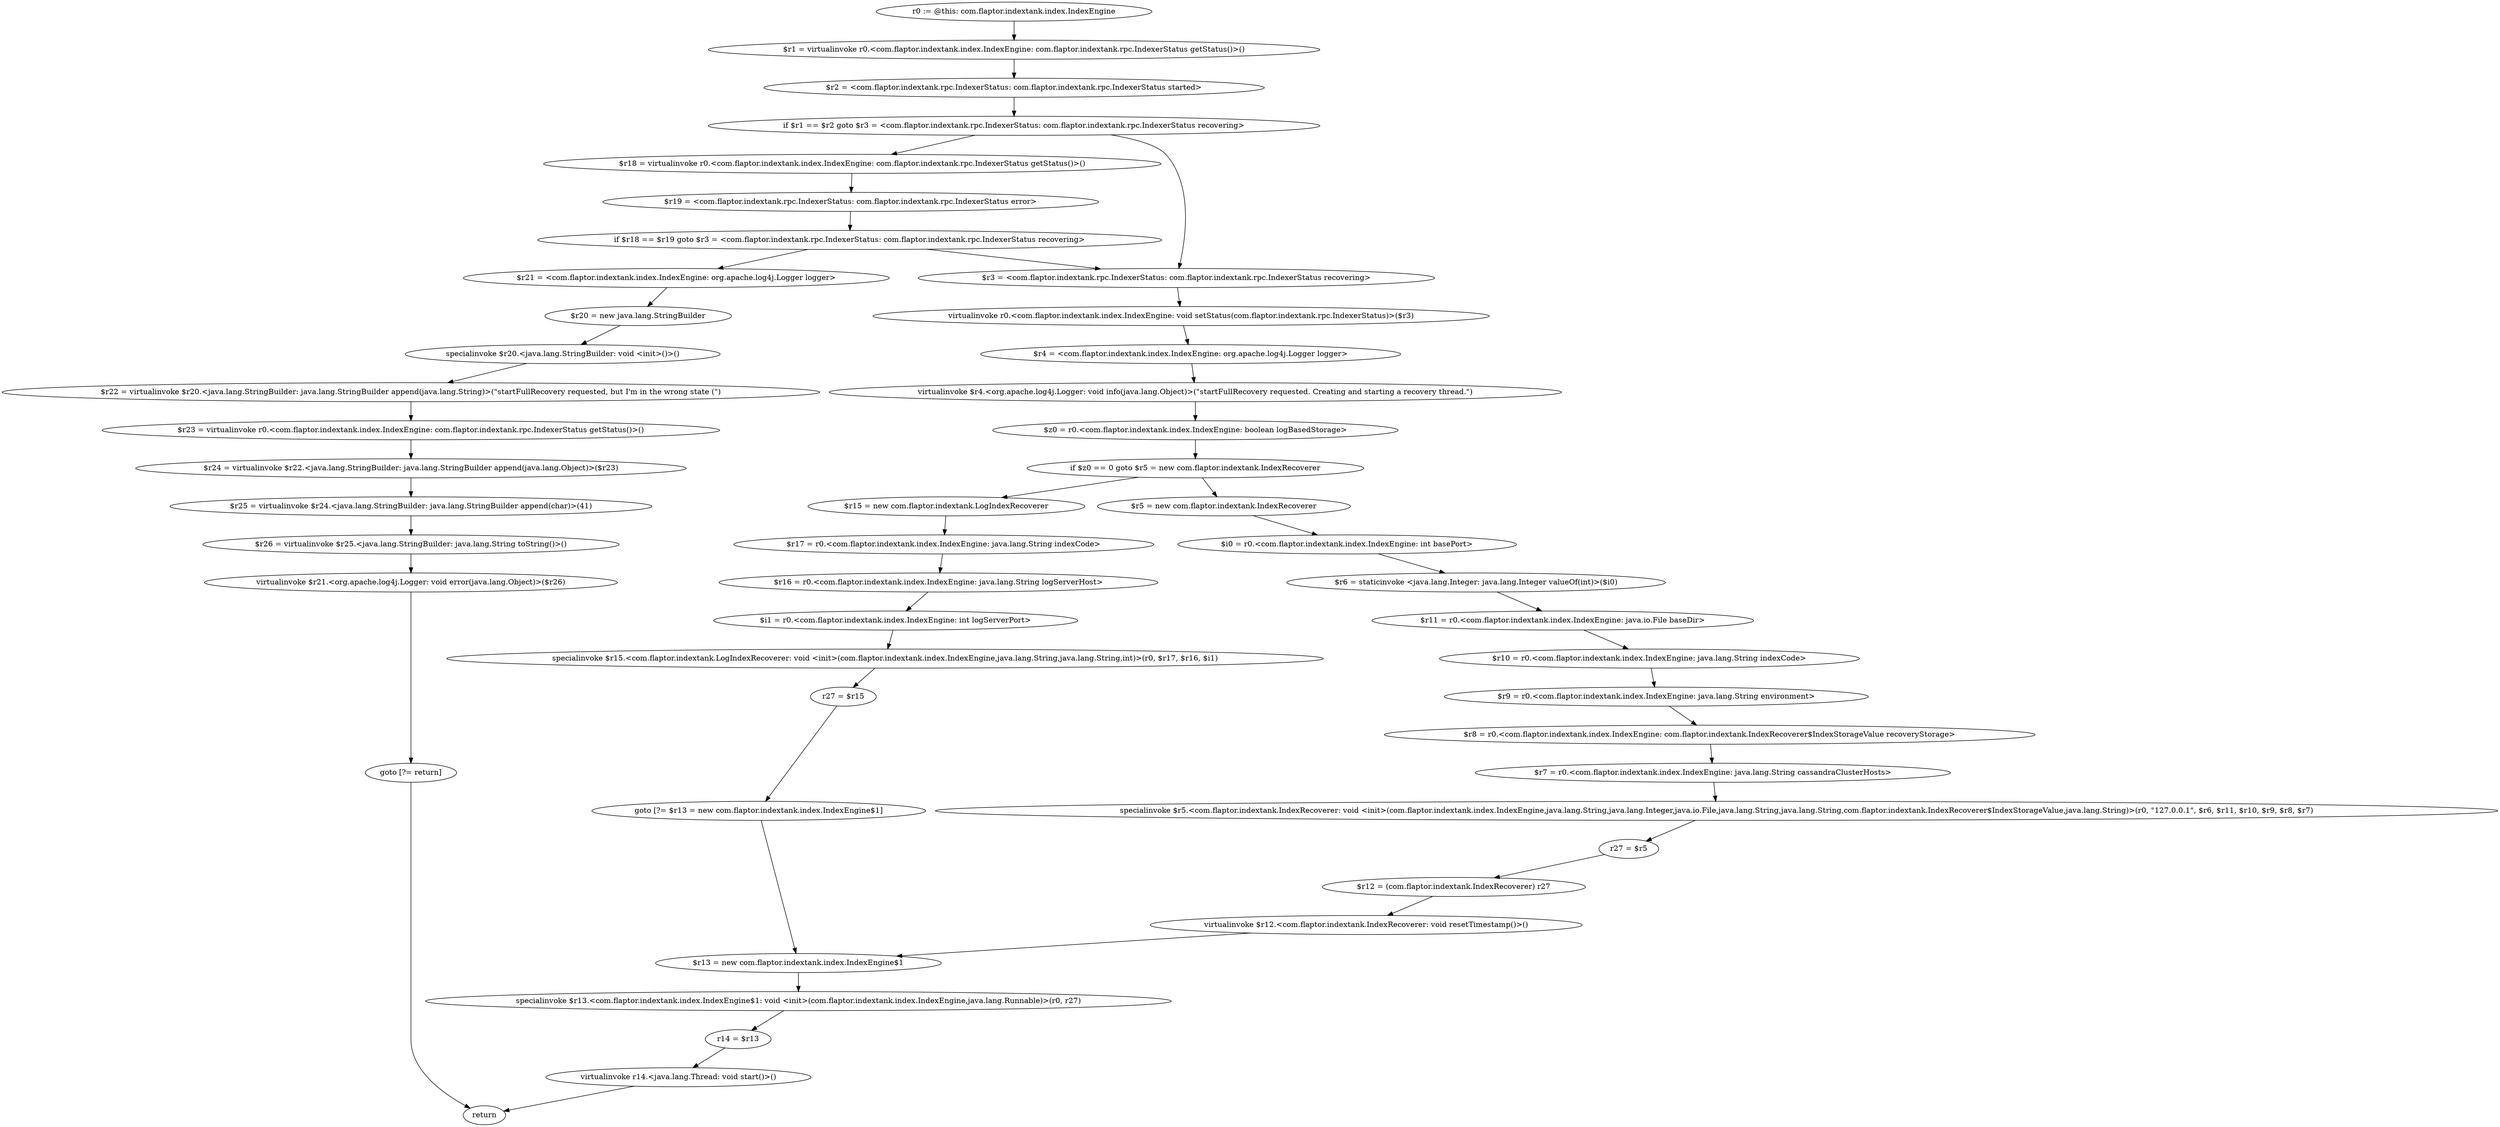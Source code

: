 digraph "unitGraph" {
    "r0 := @this: com.flaptor.indextank.index.IndexEngine"
    "$r1 = virtualinvoke r0.<com.flaptor.indextank.index.IndexEngine: com.flaptor.indextank.rpc.IndexerStatus getStatus()>()"
    "$r2 = <com.flaptor.indextank.rpc.IndexerStatus: com.flaptor.indextank.rpc.IndexerStatus started>"
    "if $r1 == $r2 goto $r3 = <com.flaptor.indextank.rpc.IndexerStatus: com.flaptor.indextank.rpc.IndexerStatus recovering>"
    "$r18 = virtualinvoke r0.<com.flaptor.indextank.index.IndexEngine: com.flaptor.indextank.rpc.IndexerStatus getStatus()>()"
    "$r19 = <com.flaptor.indextank.rpc.IndexerStatus: com.flaptor.indextank.rpc.IndexerStatus error>"
    "if $r18 == $r19 goto $r3 = <com.flaptor.indextank.rpc.IndexerStatus: com.flaptor.indextank.rpc.IndexerStatus recovering>"
    "$r21 = <com.flaptor.indextank.index.IndexEngine: org.apache.log4j.Logger logger>"
    "$r20 = new java.lang.StringBuilder"
    "specialinvoke $r20.<java.lang.StringBuilder: void <init>()>()"
    "$r22 = virtualinvoke $r20.<java.lang.StringBuilder: java.lang.StringBuilder append(java.lang.String)>(\"startFullRecovery requested, but I\'m in the wrong state (\")"
    "$r23 = virtualinvoke r0.<com.flaptor.indextank.index.IndexEngine: com.flaptor.indextank.rpc.IndexerStatus getStatus()>()"
    "$r24 = virtualinvoke $r22.<java.lang.StringBuilder: java.lang.StringBuilder append(java.lang.Object)>($r23)"
    "$r25 = virtualinvoke $r24.<java.lang.StringBuilder: java.lang.StringBuilder append(char)>(41)"
    "$r26 = virtualinvoke $r25.<java.lang.StringBuilder: java.lang.String toString()>()"
    "virtualinvoke $r21.<org.apache.log4j.Logger: void error(java.lang.Object)>($r26)"
    "goto [?= return]"
    "$r3 = <com.flaptor.indextank.rpc.IndexerStatus: com.flaptor.indextank.rpc.IndexerStatus recovering>"
    "virtualinvoke r0.<com.flaptor.indextank.index.IndexEngine: void setStatus(com.flaptor.indextank.rpc.IndexerStatus)>($r3)"
    "$r4 = <com.flaptor.indextank.index.IndexEngine: org.apache.log4j.Logger logger>"
    "virtualinvoke $r4.<org.apache.log4j.Logger: void info(java.lang.Object)>(\"startFullRecovery requested. Creating and starting a recovery thread.\")"
    "$z0 = r0.<com.flaptor.indextank.index.IndexEngine: boolean logBasedStorage>"
    "if $z0 == 0 goto $r5 = new com.flaptor.indextank.IndexRecoverer"
    "$r15 = new com.flaptor.indextank.LogIndexRecoverer"
    "$r17 = r0.<com.flaptor.indextank.index.IndexEngine: java.lang.String indexCode>"
    "$r16 = r0.<com.flaptor.indextank.index.IndexEngine: java.lang.String logServerHost>"
    "$i1 = r0.<com.flaptor.indextank.index.IndexEngine: int logServerPort>"
    "specialinvoke $r15.<com.flaptor.indextank.LogIndexRecoverer: void <init>(com.flaptor.indextank.index.IndexEngine,java.lang.String,java.lang.String,int)>(r0, $r17, $r16, $i1)"
    "r27 = $r15"
    "goto [?= $r13 = new com.flaptor.indextank.index.IndexEngine$1]"
    "$r5 = new com.flaptor.indextank.IndexRecoverer"
    "$i0 = r0.<com.flaptor.indextank.index.IndexEngine: int basePort>"
    "$r6 = staticinvoke <java.lang.Integer: java.lang.Integer valueOf(int)>($i0)"
    "$r11 = r0.<com.flaptor.indextank.index.IndexEngine: java.io.File baseDir>"
    "$r10 = r0.<com.flaptor.indextank.index.IndexEngine: java.lang.String indexCode>"
    "$r9 = r0.<com.flaptor.indextank.index.IndexEngine: java.lang.String environment>"
    "$r8 = r0.<com.flaptor.indextank.index.IndexEngine: com.flaptor.indextank.IndexRecoverer$IndexStorageValue recoveryStorage>"
    "$r7 = r0.<com.flaptor.indextank.index.IndexEngine: java.lang.String cassandraClusterHosts>"
    "specialinvoke $r5.<com.flaptor.indextank.IndexRecoverer: void <init>(com.flaptor.indextank.index.IndexEngine,java.lang.String,java.lang.Integer,java.io.File,java.lang.String,java.lang.String,com.flaptor.indextank.IndexRecoverer$IndexStorageValue,java.lang.String)>(r0, \"127.0.0.1\", $r6, $r11, $r10, $r9, $r8, $r7)"
    "r27 = $r5"
    "$r12 = (com.flaptor.indextank.IndexRecoverer) r27"
    "virtualinvoke $r12.<com.flaptor.indextank.IndexRecoverer: void resetTimestamp()>()"
    "$r13 = new com.flaptor.indextank.index.IndexEngine$1"
    "specialinvoke $r13.<com.flaptor.indextank.index.IndexEngine$1: void <init>(com.flaptor.indextank.index.IndexEngine,java.lang.Runnable)>(r0, r27)"
    "r14 = $r13"
    "virtualinvoke r14.<java.lang.Thread: void start()>()"
    "return"
    "r0 := @this: com.flaptor.indextank.index.IndexEngine"->"$r1 = virtualinvoke r0.<com.flaptor.indextank.index.IndexEngine: com.flaptor.indextank.rpc.IndexerStatus getStatus()>()";
    "$r1 = virtualinvoke r0.<com.flaptor.indextank.index.IndexEngine: com.flaptor.indextank.rpc.IndexerStatus getStatus()>()"->"$r2 = <com.flaptor.indextank.rpc.IndexerStatus: com.flaptor.indextank.rpc.IndexerStatus started>";
    "$r2 = <com.flaptor.indextank.rpc.IndexerStatus: com.flaptor.indextank.rpc.IndexerStatus started>"->"if $r1 == $r2 goto $r3 = <com.flaptor.indextank.rpc.IndexerStatus: com.flaptor.indextank.rpc.IndexerStatus recovering>";
    "if $r1 == $r2 goto $r3 = <com.flaptor.indextank.rpc.IndexerStatus: com.flaptor.indextank.rpc.IndexerStatus recovering>"->"$r18 = virtualinvoke r0.<com.flaptor.indextank.index.IndexEngine: com.flaptor.indextank.rpc.IndexerStatus getStatus()>()";
    "if $r1 == $r2 goto $r3 = <com.flaptor.indextank.rpc.IndexerStatus: com.flaptor.indextank.rpc.IndexerStatus recovering>"->"$r3 = <com.flaptor.indextank.rpc.IndexerStatus: com.flaptor.indextank.rpc.IndexerStatus recovering>";
    "$r18 = virtualinvoke r0.<com.flaptor.indextank.index.IndexEngine: com.flaptor.indextank.rpc.IndexerStatus getStatus()>()"->"$r19 = <com.flaptor.indextank.rpc.IndexerStatus: com.flaptor.indextank.rpc.IndexerStatus error>";
    "$r19 = <com.flaptor.indextank.rpc.IndexerStatus: com.flaptor.indextank.rpc.IndexerStatus error>"->"if $r18 == $r19 goto $r3 = <com.flaptor.indextank.rpc.IndexerStatus: com.flaptor.indextank.rpc.IndexerStatus recovering>";
    "if $r18 == $r19 goto $r3 = <com.flaptor.indextank.rpc.IndexerStatus: com.flaptor.indextank.rpc.IndexerStatus recovering>"->"$r21 = <com.flaptor.indextank.index.IndexEngine: org.apache.log4j.Logger logger>";
    "if $r18 == $r19 goto $r3 = <com.flaptor.indextank.rpc.IndexerStatus: com.flaptor.indextank.rpc.IndexerStatus recovering>"->"$r3 = <com.flaptor.indextank.rpc.IndexerStatus: com.flaptor.indextank.rpc.IndexerStatus recovering>";
    "$r21 = <com.flaptor.indextank.index.IndexEngine: org.apache.log4j.Logger logger>"->"$r20 = new java.lang.StringBuilder";
    "$r20 = new java.lang.StringBuilder"->"specialinvoke $r20.<java.lang.StringBuilder: void <init>()>()";
    "specialinvoke $r20.<java.lang.StringBuilder: void <init>()>()"->"$r22 = virtualinvoke $r20.<java.lang.StringBuilder: java.lang.StringBuilder append(java.lang.String)>(\"startFullRecovery requested, but I\'m in the wrong state (\")";
    "$r22 = virtualinvoke $r20.<java.lang.StringBuilder: java.lang.StringBuilder append(java.lang.String)>(\"startFullRecovery requested, but I\'m in the wrong state (\")"->"$r23 = virtualinvoke r0.<com.flaptor.indextank.index.IndexEngine: com.flaptor.indextank.rpc.IndexerStatus getStatus()>()";
    "$r23 = virtualinvoke r0.<com.flaptor.indextank.index.IndexEngine: com.flaptor.indextank.rpc.IndexerStatus getStatus()>()"->"$r24 = virtualinvoke $r22.<java.lang.StringBuilder: java.lang.StringBuilder append(java.lang.Object)>($r23)";
    "$r24 = virtualinvoke $r22.<java.lang.StringBuilder: java.lang.StringBuilder append(java.lang.Object)>($r23)"->"$r25 = virtualinvoke $r24.<java.lang.StringBuilder: java.lang.StringBuilder append(char)>(41)";
    "$r25 = virtualinvoke $r24.<java.lang.StringBuilder: java.lang.StringBuilder append(char)>(41)"->"$r26 = virtualinvoke $r25.<java.lang.StringBuilder: java.lang.String toString()>()";
    "$r26 = virtualinvoke $r25.<java.lang.StringBuilder: java.lang.String toString()>()"->"virtualinvoke $r21.<org.apache.log4j.Logger: void error(java.lang.Object)>($r26)";
    "virtualinvoke $r21.<org.apache.log4j.Logger: void error(java.lang.Object)>($r26)"->"goto [?= return]";
    "goto [?= return]"->"return";
    "$r3 = <com.flaptor.indextank.rpc.IndexerStatus: com.flaptor.indextank.rpc.IndexerStatus recovering>"->"virtualinvoke r0.<com.flaptor.indextank.index.IndexEngine: void setStatus(com.flaptor.indextank.rpc.IndexerStatus)>($r3)";
    "virtualinvoke r0.<com.flaptor.indextank.index.IndexEngine: void setStatus(com.flaptor.indextank.rpc.IndexerStatus)>($r3)"->"$r4 = <com.flaptor.indextank.index.IndexEngine: org.apache.log4j.Logger logger>";
    "$r4 = <com.flaptor.indextank.index.IndexEngine: org.apache.log4j.Logger logger>"->"virtualinvoke $r4.<org.apache.log4j.Logger: void info(java.lang.Object)>(\"startFullRecovery requested. Creating and starting a recovery thread.\")";
    "virtualinvoke $r4.<org.apache.log4j.Logger: void info(java.lang.Object)>(\"startFullRecovery requested. Creating and starting a recovery thread.\")"->"$z0 = r0.<com.flaptor.indextank.index.IndexEngine: boolean logBasedStorage>";
    "$z0 = r0.<com.flaptor.indextank.index.IndexEngine: boolean logBasedStorage>"->"if $z0 == 0 goto $r5 = new com.flaptor.indextank.IndexRecoverer";
    "if $z0 == 0 goto $r5 = new com.flaptor.indextank.IndexRecoverer"->"$r15 = new com.flaptor.indextank.LogIndexRecoverer";
    "if $z0 == 0 goto $r5 = new com.flaptor.indextank.IndexRecoverer"->"$r5 = new com.flaptor.indextank.IndexRecoverer";
    "$r15 = new com.flaptor.indextank.LogIndexRecoverer"->"$r17 = r0.<com.flaptor.indextank.index.IndexEngine: java.lang.String indexCode>";
    "$r17 = r0.<com.flaptor.indextank.index.IndexEngine: java.lang.String indexCode>"->"$r16 = r0.<com.flaptor.indextank.index.IndexEngine: java.lang.String logServerHost>";
    "$r16 = r0.<com.flaptor.indextank.index.IndexEngine: java.lang.String logServerHost>"->"$i1 = r0.<com.flaptor.indextank.index.IndexEngine: int logServerPort>";
    "$i1 = r0.<com.flaptor.indextank.index.IndexEngine: int logServerPort>"->"specialinvoke $r15.<com.flaptor.indextank.LogIndexRecoverer: void <init>(com.flaptor.indextank.index.IndexEngine,java.lang.String,java.lang.String,int)>(r0, $r17, $r16, $i1)";
    "specialinvoke $r15.<com.flaptor.indextank.LogIndexRecoverer: void <init>(com.flaptor.indextank.index.IndexEngine,java.lang.String,java.lang.String,int)>(r0, $r17, $r16, $i1)"->"r27 = $r15";
    "r27 = $r15"->"goto [?= $r13 = new com.flaptor.indextank.index.IndexEngine$1]";
    "goto [?= $r13 = new com.flaptor.indextank.index.IndexEngine$1]"->"$r13 = new com.flaptor.indextank.index.IndexEngine$1";
    "$r5 = new com.flaptor.indextank.IndexRecoverer"->"$i0 = r0.<com.flaptor.indextank.index.IndexEngine: int basePort>";
    "$i0 = r0.<com.flaptor.indextank.index.IndexEngine: int basePort>"->"$r6 = staticinvoke <java.lang.Integer: java.lang.Integer valueOf(int)>($i0)";
    "$r6 = staticinvoke <java.lang.Integer: java.lang.Integer valueOf(int)>($i0)"->"$r11 = r0.<com.flaptor.indextank.index.IndexEngine: java.io.File baseDir>";
    "$r11 = r0.<com.flaptor.indextank.index.IndexEngine: java.io.File baseDir>"->"$r10 = r0.<com.flaptor.indextank.index.IndexEngine: java.lang.String indexCode>";
    "$r10 = r0.<com.flaptor.indextank.index.IndexEngine: java.lang.String indexCode>"->"$r9 = r0.<com.flaptor.indextank.index.IndexEngine: java.lang.String environment>";
    "$r9 = r0.<com.flaptor.indextank.index.IndexEngine: java.lang.String environment>"->"$r8 = r0.<com.flaptor.indextank.index.IndexEngine: com.flaptor.indextank.IndexRecoverer$IndexStorageValue recoveryStorage>";
    "$r8 = r0.<com.flaptor.indextank.index.IndexEngine: com.flaptor.indextank.IndexRecoverer$IndexStorageValue recoveryStorage>"->"$r7 = r0.<com.flaptor.indextank.index.IndexEngine: java.lang.String cassandraClusterHosts>";
    "$r7 = r0.<com.flaptor.indextank.index.IndexEngine: java.lang.String cassandraClusterHosts>"->"specialinvoke $r5.<com.flaptor.indextank.IndexRecoverer: void <init>(com.flaptor.indextank.index.IndexEngine,java.lang.String,java.lang.Integer,java.io.File,java.lang.String,java.lang.String,com.flaptor.indextank.IndexRecoverer$IndexStorageValue,java.lang.String)>(r0, \"127.0.0.1\", $r6, $r11, $r10, $r9, $r8, $r7)";
    "specialinvoke $r5.<com.flaptor.indextank.IndexRecoverer: void <init>(com.flaptor.indextank.index.IndexEngine,java.lang.String,java.lang.Integer,java.io.File,java.lang.String,java.lang.String,com.flaptor.indextank.IndexRecoverer$IndexStorageValue,java.lang.String)>(r0, \"127.0.0.1\", $r6, $r11, $r10, $r9, $r8, $r7)"->"r27 = $r5";
    "r27 = $r5"->"$r12 = (com.flaptor.indextank.IndexRecoverer) r27";
    "$r12 = (com.flaptor.indextank.IndexRecoverer) r27"->"virtualinvoke $r12.<com.flaptor.indextank.IndexRecoverer: void resetTimestamp()>()";
    "virtualinvoke $r12.<com.flaptor.indextank.IndexRecoverer: void resetTimestamp()>()"->"$r13 = new com.flaptor.indextank.index.IndexEngine$1";
    "$r13 = new com.flaptor.indextank.index.IndexEngine$1"->"specialinvoke $r13.<com.flaptor.indextank.index.IndexEngine$1: void <init>(com.flaptor.indextank.index.IndexEngine,java.lang.Runnable)>(r0, r27)";
    "specialinvoke $r13.<com.flaptor.indextank.index.IndexEngine$1: void <init>(com.flaptor.indextank.index.IndexEngine,java.lang.Runnable)>(r0, r27)"->"r14 = $r13";
    "r14 = $r13"->"virtualinvoke r14.<java.lang.Thread: void start()>()";
    "virtualinvoke r14.<java.lang.Thread: void start()>()"->"return";
}
